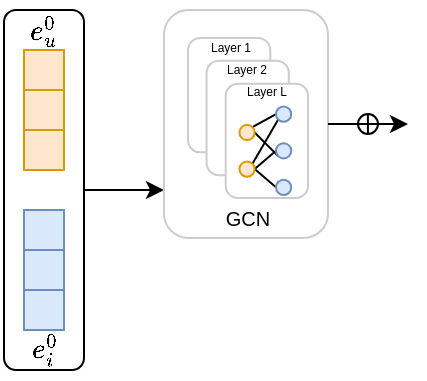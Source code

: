 <mxfile version="24.6.4" type="github">
  <diagram name="第 1 页" id="Skv8fpGebTwqSzIPjtRS">
    <mxGraphModel dx="559" dy="300" grid="1" gridSize="10" guides="1" tooltips="1" connect="1" arrows="1" fold="1" page="1" pageScale="1" pageWidth="1169" pageHeight="827" math="1" shadow="0">
      <root>
        <mxCell id="0" />
        <mxCell id="1" parent="0" />
        <mxCell id="wrFZd82m7ZlRx0uGTqlU-22" style="edgeStyle=orthogonalEdgeStyle;rounded=0;orthogonalLoop=1;jettySize=auto;html=1;exitX=1;exitY=0.5;exitDx=0;exitDy=0;" edge="1" parent="1" source="wrFZd82m7ZlRx0uGTqlU-18">
          <mxGeometry relative="1" as="geometry">
            <mxPoint x="120" y="110" as="targetPoint" />
          </mxGeometry>
        </mxCell>
        <mxCell id="wrFZd82m7ZlRx0uGTqlU-18" value="" style="rounded=1;whiteSpace=wrap;html=1;" vertex="1" parent="1">
          <mxGeometry x="40" y="20" width="40" height="180" as="geometry" />
        </mxCell>
        <mxCell id="wrFZd82m7ZlRx0uGTqlU-13" value="" style="group;fillColor=#ffe6cc;strokeColor=#d79b00;" vertex="1" connectable="0" parent="1">
          <mxGeometry x="50" y="40" width="20" height="60" as="geometry" />
        </mxCell>
        <mxCell id="wrFZd82m7ZlRx0uGTqlU-10" value="" style="rounded=0;whiteSpace=wrap;html=1;fillColor=#ffe6cc;strokeColor=#d79b00;" vertex="1" parent="wrFZd82m7ZlRx0uGTqlU-13">
          <mxGeometry width="20" height="20" as="geometry" />
        </mxCell>
        <mxCell id="wrFZd82m7ZlRx0uGTqlU-11" value="" style="rounded=0;whiteSpace=wrap;html=1;fillColor=#ffe6cc;strokeColor=#d79b00;" vertex="1" parent="wrFZd82m7ZlRx0uGTqlU-13">
          <mxGeometry y="20" width="20" height="20" as="geometry" />
        </mxCell>
        <mxCell id="wrFZd82m7ZlRx0uGTqlU-12" value="" style="rounded=0;whiteSpace=wrap;html=1;fillColor=#ffe6cc;strokeColor=#d79b00;" vertex="1" parent="wrFZd82m7ZlRx0uGTqlU-13">
          <mxGeometry y="40" width="20" height="20" as="geometry" />
        </mxCell>
        <mxCell id="wrFZd82m7ZlRx0uGTqlU-14" value="" style="group;fillColor=#dae8fc;strokeColor=#6c8ebf;" vertex="1" connectable="0" parent="1">
          <mxGeometry x="50" y="120" width="20" height="60" as="geometry" />
        </mxCell>
        <mxCell id="wrFZd82m7ZlRx0uGTqlU-15" value="" style="rounded=0;whiteSpace=wrap;html=1;fillColor=#dae8fc;strokeColor=#6c8ebf;" vertex="1" parent="wrFZd82m7ZlRx0uGTqlU-14">
          <mxGeometry width="20" height="20" as="geometry" />
        </mxCell>
        <mxCell id="wrFZd82m7ZlRx0uGTqlU-16" value="" style="rounded=0;whiteSpace=wrap;html=1;fillColor=#dae8fc;strokeColor=#6c8ebf;" vertex="1" parent="wrFZd82m7ZlRx0uGTqlU-14">
          <mxGeometry y="20" width="20" height="20" as="geometry" />
        </mxCell>
        <mxCell id="wrFZd82m7ZlRx0uGTqlU-17" value="" style="rounded=0;whiteSpace=wrap;html=1;fillColor=#dae8fc;strokeColor=#6c8ebf;" vertex="1" parent="wrFZd82m7ZlRx0uGTqlU-14">
          <mxGeometry y="40" width="20" height="20" as="geometry" />
        </mxCell>
        <mxCell id="wrFZd82m7ZlRx0uGTqlU-20" value="\(e_u^0\)" style="text;html=1;align=center;verticalAlign=middle;whiteSpace=wrap;rounded=0;" vertex="1" parent="1">
          <mxGeometry x="45" y="20" width="30" height="20" as="geometry" />
        </mxCell>
        <mxCell id="wrFZd82m7ZlRx0uGTqlU-21" value="\(e_i^0\)" style="text;html=1;align=center;verticalAlign=middle;whiteSpace=wrap;rounded=0;" vertex="1" parent="1">
          <mxGeometry x="45" y="180" width="30" height="20" as="geometry" />
        </mxCell>
        <mxCell id="wrFZd82m7ZlRx0uGTqlU-48" value="" style="group" vertex="1" connectable="0" parent="1">
          <mxGeometry x="120" y="20" width="82" height="114" as="geometry" />
        </mxCell>
        <mxCell id="wrFZd82m7ZlRx0uGTqlU-47" value="" style="rounded=1;whiteSpace=wrap;html=1;strokeColor=#CCCCCC;" vertex="1" parent="wrFZd82m7ZlRx0uGTqlU-48">
          <mxGeometry width="82" height="114" as="geometry" />
        </mxCell>
        <mxCell id="wrFZd82m7ZlRx0uGTqlU-44" value="" style="group" vertex="1" connectable="0" parent="wrFZd82m7ZlRx0uGTqlU-48">
          <mxGeometry x="12" y="14" width="60" height="80" as="geometry" />
        </mxCell>
        <mxCell id="wrFZd82m7ZlRx0uGTqlU-42" value="" style="rounded=1;whiteSpace=wrap;html=1;strokeColor=#CCCCCC;" vertex="1" parent="wrFZd82m7ZlRx0uGTqlU-44">
          <mxGeometry width="41.143" height="57.143" as="geometry" />
        </mxCell>
        <mxCell id="wrFZd82m7ZlRx0uGTqlU-40" value="" style="rounded=1;whiteSpace=wrap;html=1;strokeColor=#CCCCCC;" vertex="1" parent="wrFZd82m7ZlRx0uGTqlU-44">
          <mxGeometry x="9.257" y="11.429" width="41.143" height="57.143" as="geometry" />
        </mxCell>
        <mxCell id="wrFZd82m7ZlRx0uGTqlU-33" value="" style="rounded=1;whiteSpace=wrap;html=1;strokeColor=#CCCCCC;" vertex="1" parent="wrFZd82m7ZlRx0uGTqlU-44">
          <mxGeometry x="18.857" y="22.857" width="41.143" height="57.143" as="geometry" />
        </mxCell>
        <mxCell id="wrFZd82m7ZlRx0uGTqlU-34" value="&lt;font style=&quot;font-size: 6px;&quot;&gt;Layer L&lt;/font&gt;" style="text;html=1;align=center;verticalAlign=middle;whiteSpace=wrap;rounded=0;fontSize=6;" vertex="1" parent="wrFZd82m7ZlRx0uGTqlU-44">
          <mxGeometry x="18.857" y="22.857" width="41.143" height="9.143" as="geometry" />
        </mxCell>
        <mxCell id="wrFZd82m7ZlRx0uGTqlU-39" value="" style="group" vertex="1" connectable="0" parent="wrFZd82m7ZlRx0uGTqlU-44">
          <mxGeometry x="25.714" y="34.286" width="27.429" height="45.714" as="geometry" />
        </mxCell>
        <mxCell id="wrFZd82m7ZlRx0uGTqlU-28" style="rounded=0;orthogonalLoop=1;jettySize=auto;html=1;exitX=1;exitY=0;exitDx=0;exitDy=0;entryX=0;entryY=0.5;entryDx=0;entryDy=0;curved=0;endArrow=none;endFill=0;" edge="1" parent="wrFZd82m7ZlRx0uGTqlU-39" source="wrFZd82m7ZlRx0uGTqlU-23" target="wrFZd82m7ZlRx0uGTqlU-25">
          <mxGeometry relative="1" as="geometry" />
        </mxCell>
        <mxCell id="wrFZd82m7ZlRx0uGTqlU-29" style="rounded=0;orthogonalLoop=1;jettySize=auto;html=1;exitX=1;exitY=0.5;exitDx=0;exitDy=0;entryX=0;entryY=1;entryDx=0;entryDy=0;endArrow=none;endFill=0;" edge="1" parent="wrFZd82m7ZlRx0uGTqlU-39" source="wrFZd82m7ZlRx0uGTqlU-23" target="wrFZd82m7ZlRx0uGTqlU-26">
          <mxGeometry relative="1" as="geometry" />
        </mxCell>
        <mxCell id="wrFZd82m7ZlRx0uGTqlU-23" value="" style="ellipse;whiteSpace=wrap;html=1;aspect=fixed;fillColor=#ffe6cc;strokeColor=#d79b00;" vertex="1" parent="wrFZd82m7ZlRx0uGTqlU-39">
          <mxGeometry y="9.143" width="7.619" height="7.619" as="geometry" />
        </mxCell>
        <mxCell id="wrFZd82m7ZlRx0uGTqlU-30" style="rounded=0;orthogonalLoop=1;jettySize=auto;html=1;exitX=1;exitY=0;exitDx=0;exitDy=0;entryX=0;entryY=1;entryDx=0;entryDy=0;endArrow=none;endFill=0;" edge="1" parent="wrFZd82m7ZlRx0uGTqlU-39" source="wrFZd82m7ZlRx0uGTqlU-24" target="wrFZd82m7ZlRx0uGTqlU-25">
          <mxGeometry relative="1" as="geometry" />
        </mxCell>
        <mxCell id="wrFZd82m7ZlRx0uGTqlU-31" style="rounded=0;orthogonalLoop=1;jettySize=auto;html=1;exitX=1;exitY=0.5;exitDx=0;exitDy=0;entryX=0;entryY=0.5;entryDx=0;entryDy=0;endArrow=none;endFill=0;" edge="1" parent="wrFZd82m7ZlRx0uGTqlU-39" source="wrFZd82m7ZlRx0uGTqlU-24" target="wrFZd82m7ZlRx0uGTqlU-26">
          <mxGeometry relative="1" as="geometry" />
        </mxCell>
        <mxCell id="wrFZd82m7ZlRx0uGTqlU-32" style="rounded=0;orthogonalLoop=1;jettySize=auto;html=1;exitX=1;exitY=0.5;exitDx=0;exitDy=0;entryX=0;entryY=0.5;entryDx=0;entryDy=0;endArrow=none;endFill=0;" edge="1" parent="wrFZd82m7ZlRx0uGTqlU-39" source="wrFZd82m7ZlRx0uGTqlU-24" target="wrFZd82m7ZlRx0uGTqlU-27">
          <mxGeometry relative="1" as="geometry" />
        </mxCell>
        <mxCell id="wrFZd82m7ZlRx0uGTqlU-24" value="" style="ellipse;whiteSpace=wrap;html=1;aspect=fixed;fillColor=#ffe6cc;strokeColor=#d79b00;" vertex="1" parent="wrFZd82m7ZlRx0uGTqlU-39">
          <mxGeometry y="27.429" width="7.619" height="7.619" as="geometry" />
        </mxCell>
        <mxCell id="wrFZd82m7ZlRx0uGTqlU-25" value="" style="ellipse;whiteSpace=wrap;html=1;aspect=fixed;fillColor=#dae8fc;strokeColor=#6c8ebf;" vertex="1" parent="wrFZd82m7ZlRx0uGTqlU-39">
          <mxGeometry x="18.286" width="7.619" height="7.619" as="geometry" />
        </mxCell>
        <mxCell id="wrFZd82m7ZlRx0uGTqlU-26" value="" style="ellipse;whiteSpace=wrap;html=1;aspect=fixed;fillColor=#dae8fc;strokeColor=#6c8ebf;" vertex="1" parent="wrFZd82m7ZlRx0uGTqlU-39">
          <mxGeometry x="18.286" y="18.286" width="7.619" height="7.619" as="geometry" />
        </mxCell>
        <mxCell id="wrFZd82m7ZlRx0uGTqlU-27" value="" style="ellipse;whiteSpace=wrap;html=1;aspect=fixed;fillColor=#dae8fc;strokeColor=#6c8ebf;" vertex="1" parent="wrFZd82m7ZlRx0uGTqlU-39">
          <mxGeometry x="18.286" y="36.571" width="7.619" height="7.619" as="geometry" />
        </mxCell>
        <mxCell id="wrFZd82m7ZlRx0uGTqlU-41" value="&lt;font style=&quot;font-size: 6px;&quot;&gt;Layer 2&lt;/font&gt;" style="text;html=1;align=center;verticalAlign=middle;whiteSpace=wrap;rounded=0;fontSize=6;" vertex="1" parent="wrFZd82m7ZlRx0uGTqlU-44">
          <mxGeometry x="9.257" y="11.429" width="41.143" height="9.143" as="geometry" />
        </mxCell>
        <mxCell id="wrFZd82m7ZlRx0uGTqlU-43" value="&lt;font style=&quot;font-size: 6px;&quot;&gt;Layer 1&lt;/font&gt;" style="text;html=1;align=center;verticalAlign=middle;whiteSpace=wrap;rounded=0;fontSize=6;" vertex="1" parent="wrFZd82m7ZlRx0uGTqlU-44">
          <mxGeometry x="1.371" width="41.143" height="9.143" as="geometry" />
        </mxCell>
        <mxCell id="wrFZd82m7ZlRx0uGTqlU-45" value="&lt;font style=&quot;font-size: 10px;&quot;&gt;GCN&lt;/font&gt;" style="text;html=1;align=center;verticalAlign=middle;whiteSpace=wrap;rounded=0;" vertex="1" parent="wrFZd82m7ZlRx0uGTqlU-48">
          <mxGeometry x="22.94" y="94" width="38.12" height="20" as="geometry" />
        </mxCell>
        <mxCell id="wrFZd82m7ZlRx0uGTqlU-57" value="" style="group" vertex="1" connectable="0" parent="1">
          <mxGeometry x="202" y="72" width="40" height="10" as="geometry" />
        </mxCell>
        <mxCell id="wrFZd82m7ZlRx0uGTqlU-54" value="" style="ellipse;whiteSpace=wrap;html=1;aspect=fixed;" vertex="1" parent="wrFZd82m7ZlRx0uGTqlU-57">
          <mxGeometry x="15" width="10" height="10" as="geometry" />
        </mxCell>
        <mxCell id="wrFZd82m7ZlRx0uGTqlU-55" value="" style="endArrow=classic;html=1;rounded=0;" edge="1" parent="wrFZd82m7ZlRx0uGTqlU-57">
          <mxGeometry width="50" height="50" relative="1" as="geometry">
            <mxPoint y="5" as="sourcePoint" />
            <mxPoint x="40" y="5" as="targetPoint" />
          </mxGeometry>
        </mxCell>
        <mxCell id="wrFZd82m7ZlRx0uGTqlU-56" value="" style="endArrow=none;html=1;rounded=0;exitX=0.5;exitY=1;exitDx=0;exitDy=0;" edge="1" parent="wrFZd82m7ZlRx0uGTqlU-57" source="wrFZd82m7ZlRx0uGTqlU-54">
          <mxGeometry width="50" height="50" relative="1" as="geometry">
            <mxPoint x="19.93" y="5" as="sourcePoint" />
            <mxPoint x="19.93" as="targetPoint" />
          </mxGeometry>
        </mxCell>
      </root>
    </mxGraphModel>
  </diagram>
</mxfile>
